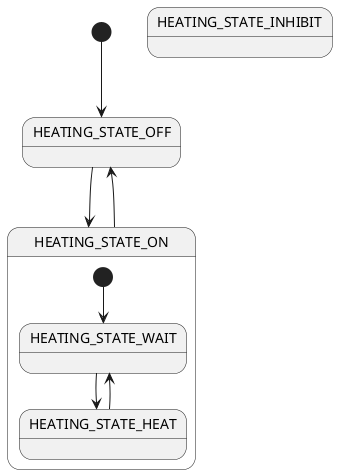 @startuml
skinparam defaultTextAlignment left


state HEATING_STATE_OFF
state HEATING_STATE_ON
state HEATING_STATE_INHIBIT

[*] --> HEATING_STATE_OFF

HEATING_STATE_OFF --> HEATING_STATE_ON

state HEATING_STATE_ON{
  state HEATING_STATE_WAIT
  state HEATING_STATE_HEAT

  [*] --> HEATING_STATE_WAIT

  HEATING_STATE_WAIT --> HEATING_STATE_HEAT
  HEATING_STATE_HEAT --> HEATING_STATE_WAIT

}
HEATING_STATE_ON --> HEATING_STATE_OFF



@enduml